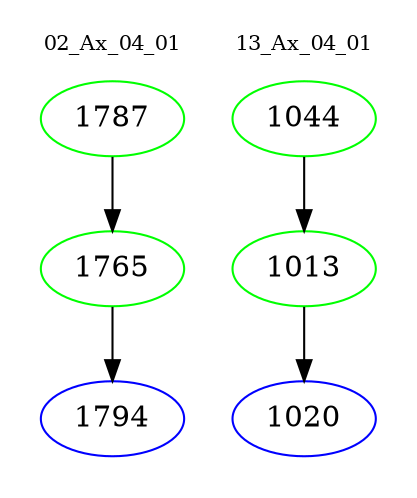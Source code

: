digraph{
subgraph cluster_0 {
color = white
label = "02_Ax_04_01";
fontsize=10;
T0_1787 [label="1787", color="green"]
T0_1787 -> T0_1765 [color="black"]
T0_1765 [label="1765", color="green"]
T0_1765 -> T0_1794 [color="black"]
T0_1794 [label="1794", color="blue"]
}
subgraph cluster_1 {
color = white
label = "13_Ax_04_01";
fontsize=10;
T1_1044 [label="1044", color="green"]
T1_1044 -> T1_1013 [color="black"]
T1_1013 [label="1013", color="green"]
T1_1013 -> T1_1020 [color="black"]
T1_1020 [label="1020", color="blue"]
}
}
